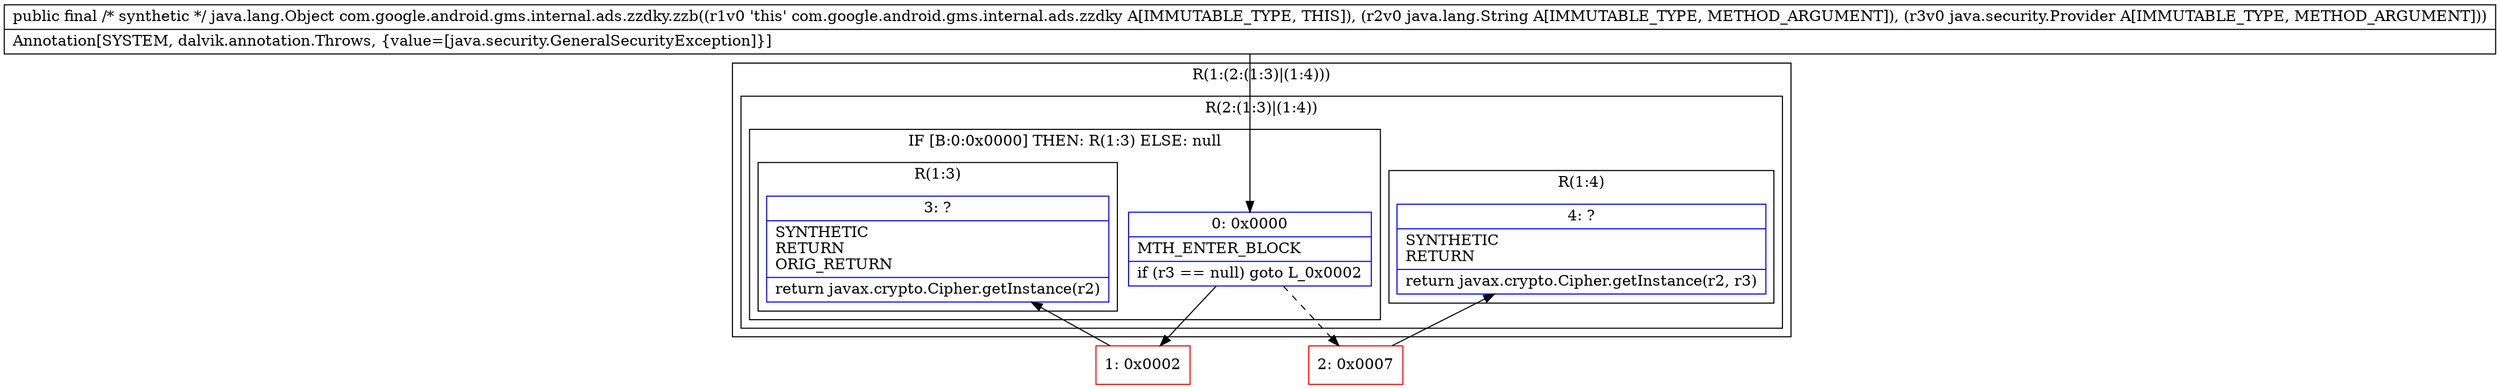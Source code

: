 digraph "CFG forcom.google.android.gms.internal.ads.zzdky.zzb(Ljava\/lang\/String;Ljava\/security\/Provider;)Ljava\/lang\/Object;" {
subgraph cluster_Region_131690701 {
label = "R(1:(2:(1:3)|(1:4)))";
node [shape=record,color=blue];
subgraph cluster_Region_248786600 {
label = "R(2:(1:3)|(1:4))";
node [shape=record,color=blue];
subgraph cluster_IfRegion_1063302267 {
label = "IF [B:0:0x0000] THEN: R(1:3) ELSE: null";
node [shape=record,color=blue];
Node_0 [shape=record,label="{0\:\ 0x0000|MTH_ENTER_BLOCK\l|if (r3 == null) goto L_0x0002\l}"];
subgraph cluster_Region_553328592 {
label = "R(1:3)";
node [shape=record,color=blue];
Node_3 [shape=record,label="{3\:\ ?|SYNTHETIC\lRETURN\lORIG_RETURN\l|return javax.crypto.Cipher.getInstance(r2)\l}"];
}
}
subgraph cluster_Region_1818774554 {
label = "R(1:4)";
node [shape=record,color=blue];
Node_4 [shape=record,label="{4\:\ ?|SYNTHETIC\lRETURN\l|return javax.crypto.Cipher.getInstance(r2, r3)\l}"];
}
}
}
Node_1 [shape=record,color=red,label="{1\:\ 0x0002}"];
Node_2 [shape=record,color=red,label="{2\:\ 0x0007}"];
MethodNode[shape=record,label="{public final \/* synthetic *\/ java.lang.Object com.google.android.gms.internal.ads.zzdky.zzb((r1v0 'this' com.google.android.gms.internal.ads.zzdky A[IMMUTABLE_TYPE, THIS]), (r2v0 java.lang.String A[IMMUTABLE_TYPE, METHOD_ARGUMENT]), (r3v0 java.security.Provider A[IMMUTABLE_TYPE, METHOD_ARGUMENT]))  | Annotation[SYSTEM, dalvik.annotation.Throws, \{value=[java.security.GeneralSecurityException]\}]\l}"];
MethodNode -> Node_0;
Node_0 -> Node_1;
Node_0 -> Node_2[style=dashed];
Node_1 -> Node_3;
Node_2 -> Node_4;
}


